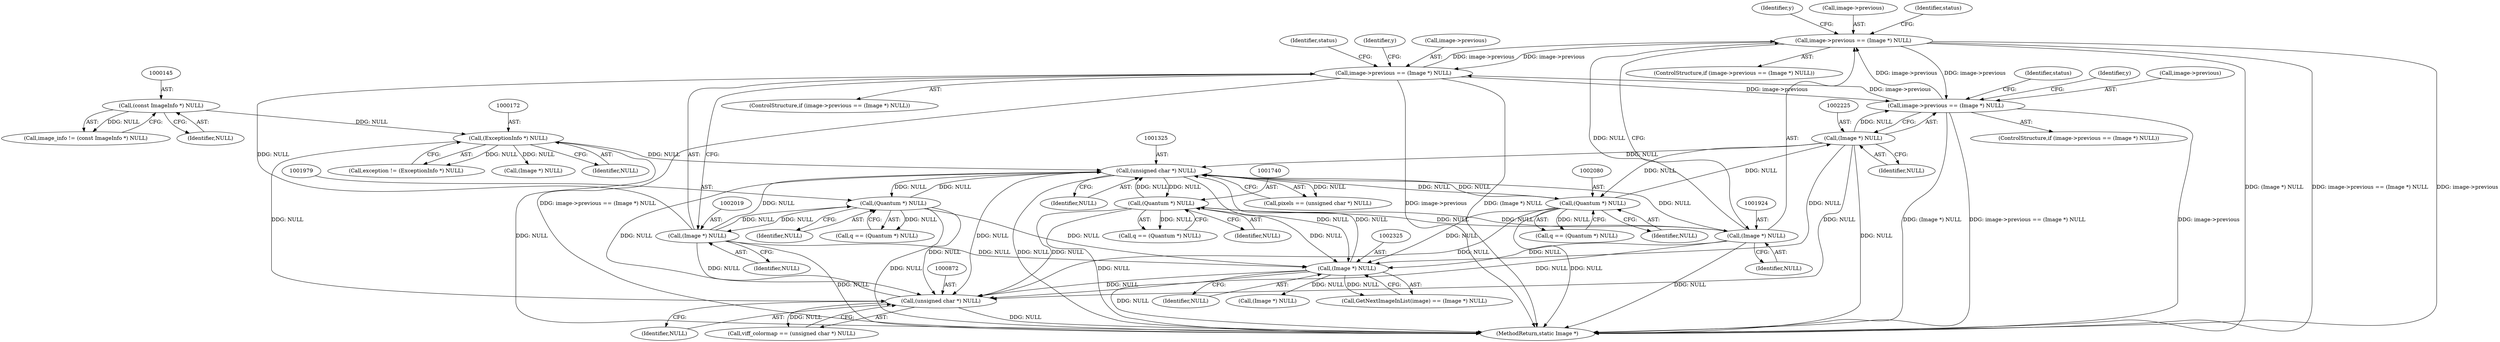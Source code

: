 digraph "0_ImageMagick_134463b926fa965571aa4febd61b810be5e7da05_0@pointer" {
"1001919" [label="(Call,image->previous == (Image *) NULL)"];
"1002014" [label="(Call,image->previous == (Image *) NULL)"];
"1002220" [label="(Call,image->previous == (Image *) NULL)"];
"1001919" [label="(Call,image->previous == (Image *) NULL)"];
"1001923" [label="(Call,(Image *) NULL)"];
"1001739" [label="(Call,(Quantum *) NULL)"];
"1001324" [label="(Call,(unsigned char *) NULL)"];
"1002224" [label="(Call,(Image *) NULL)"];
"1002079" [label="(Call,(Quantum *) NULL)"];
"1002018" [label="(Call,(Image *) NULL)"];
"1001978" [label="(Call,(Quantum *) NULL)"];
"1000871" [label="(Call,(unsigned char *) NULL)"];
"1002324" [label="(Call,(Image *) NULL)"];
"1000171" [label="(Call,(ExceptionInfo *) NULL)"];
"1000144" [label="(Call,(const ImageInfo *) NULL)"];
"1002220" [label="(Call,image->previous == (Image *) NULL)"];
"1002023" [label="(Identifier,status)"];
"1002229" [label="(Identifier,status)"];
"1001978" [label="(Call,(Quantum *) NULL)"];
"1001322" [label="(Call,pixels == (unsigned char *) NULL)"];
"1002321" [label="(Call,GetNextImageInList(image) == (Image *) NULL)"];
"1000142" [label="(Call,image_info != (const ImageInfo *) NULL)"];
"1002013" [label="(ControlStructure,if (image->previous == (Image *) NULL))"];
"1002370" [label="(MethodReturn,static Image *)"];
"1001925" [label="(Identifier,NULL)"];
"1002079" [label="(Call,(Quantum *) NULL)"];
"1001918" [label="(ControlStructure,if (image->previous == (Image *) NULL))"];
"1001976" [label="(Call,q == (Quantum *) NULL)"];
"1000171" [label="(Call,(ExceptionInfo *) NULL)"];
"1000169" [label="(Call,exception != (ExceptionInfo *) NULL)"];
"1001962" [label="(Identifier,y)"];
"1000202" [label="(Call,(Image *) NULL)"];
"1001737" [label="(Call,q == (Quantum *) NULL)"];
"1002077" [label="(Call,q == (Quantum *) NULL)"];
"1000144" [label="(Call,(const ImageInfo *) NULL)"];
"1001741" [label="(Identifier,NULL)"];
"1001923" [label="(Call,(Image *) NULL)"];
"1000146" [label="(Identifier,NULL)"];
"1001723" [label="(Identifier,y)"];
"1000873" [label="(Identifier,NULL)"];
"1002020" [label="(Identifier,NULL)"];
"1002326" [label="(Identifier,NULL)"];
"1002015" [label="(Call,image->previous)"];
"1001739" [label="(Call,(Quantum *) NULL)"];
"1002219" [label="(ControlStructure,if (image->previous == (Image *) NULL))"];
"1001324" [label="(Call,(unsigned char *) NULL)"];
"1002063" [label="(Identifier,y)"];
"1000869" [label="(Call,viff_colormap == (unsigned char *) NULL)"];
"1002333" [label="(Call,(Image *) NULL)"];
"1002018" [label="(Call,(Image *) NULL)"];
"1001920" [label="(Call,image->previous)"];
"1002324" [label="(Call,(Image *) NULL)"];
"1000173" [label="(Identifier,NULL)"];
"1000871" [label="(Call,(unsigned char *) NULL)"];
"1002014" [label="(Call,image->previous == (Image *) NULL)"];
"1001919" [label="(Call,image->previous == (Image *) NULL)"];
"1001326" [label="(Identifier,NULL)"];
"1001928" [label="(Identifier,status)"];
"1002221" [label="(Call,image->previous)"];
"1002224" [label="(Call,(Image *) NULL)"];
"1002226" [label="(Identifier,NULL)"];
"1001980" [label="(Identifier,NULL)"];
"1002081" [label="(Identifier,NULL)"];
"1001919" -> "1001918"  [label="AST: "];
"1001919" -> "1001923"  [label="CFG: "];
"1001920" -> "1001919"  [label="AST: "];
"1001923" -> "1001919"  [label="AST: "];
"1001928" -> "1001919"  [label="CFG: "];
"1001723" -> "1001919"  [label="CFG: "];
"1001919" -> "1002370"  [label="DDG: (Image *) NULL"];
"1001919" -> "1002370"  [label="DDG: image->previous == (Image *) NULL"];
"1001919" -> "1002370"  [label="DDG: image->previous"];
"1002014" -> "1001919"  [label="DDG: image->previous"];
"1002220" -> "1001919"  [label="DDG: image->previous"];
"1001923" -> "1001919"  [label="DDG: NULL"];
"1001919" -> "1002014"  [label="DDG: image->previous"];
"1001919" -> "1002220"  [label="DDG: image->previous"];
"1002014" -> "1002013"  [label="AST: "];
"1002014" -> "1002018"  [label="CFG: "];
"1002015" -> "1002014"  [label="AST: "];
"1002018" -> "1002014"  [label="AST: "];
"1002023" -> "1002014"  [label="CFG: "];
"1001962" -> "1002014"  [label="CFG: "];
"1002014" -> "1002370"  [label="DDG: (Image *) NULL"];
"1002014" -> "1002370"  [label="DDG: image->previous"];
"1002014" -> "1002370"  [label="DDG: image->previous == (Image *) NULL"];
"1002220" -> "1002014"  [label="DDG: image->previous"];
"1002018" -> "1002014"  [label="DDG: NULL"];
"1002014" -> "1002220"  [label="DDG: image->previous"];
"1002220" -> "1002219"  [label="AST: "];
"1002220" -> "1002224"  [label="CFG: "];
"1002221" -> "1002220"  [label="AST: "];
"1002224" -> "1002220"  [label="AST: "];
"1002229" -> "1002220"  [label="CFG: "];
"1002063" -> "1002220"  [label="CFG: "];
"1002220" -> "1002370"  [label="DDG: (Image *) NULL"];
"1002220" -> "1002370"  [label="DDG: image->previous == (Image *) NULL"];
"1002220" -> "1002370"  [label="DDG: image->previous"];
"1002224" -> "1002220"  [label="DDG: NULL"];
"1001923" -> "1001925"  [label="CFG: "];
"1001924" -> "1001923"  [label="AST: "];
"1001925" -> "1001923"  [label="AST: "];
"1001923" -> "1002370"  [label="DDG: NULL"];
"1001923" -> "1000871"  [label="DDG: NULL"];
"1001923" -> "1001324"  [label="DDG: NULL"];
"1001923" -> "1001739"  [label="DDG: NULL"];
"1001739" -> "1001923"  [label="DDG: NULL"];
"1001923" -> "1002324"  [label="DDG: NULL"];
"1001739" -> "1001737"  [label="AST: "];
"1001739" -> "1001741"  [label="CFG: "];
"1001740" -> "1001739"  [label="AST: "];
"1001741" -> "1001739"  [label="AST: "];
"1001737" -> "1001739"  [label="CFG: "];
"1001739" -> "1002370"  [label="DDG: NULL"];
"1001739" -> "1000871"  [label="DDG: NULL"];
"1001739" -> "1001324"  [label="DDG: NULL"];
"1001739" -> "1001737"  [label="DDG: NULL"];
"1001324" -> "1001739"  [label="DDG: NULL"];
"1001739" -> "1002324"  [label="DDG: NULL"];
"1001324" -> "1001322"  [label="AST: "];
"1001324" -> "1001326"  [label="CFG: "];
"1001325" -> "1001324"  [label="AST: "];
"1001326" -> "1001324"  [label="AST: "];
"1001322" -> "1001324"  [label="CFG: "];
"1001324" -> "1002370"  [label="DDG: NULL"];
"1001324" -> "1000871"  [label="DDG: NULL"];
"1001324" -> "1001322"  [label="DDG: NULL"];
"1002224" -> "1001324"  [label="DDG: NULL"];
"1002018" -> "1001324"  [label="DDG: NULL"];
"1002079" -> "1001324"  [label="DDG: NULL"];
"1001978" -> "1001324"  [label="DDG: NULL"];
"1000871" -> "1001324"  [label="DDG: NULL"];
"1002324" -> "1001324"  [label="DDG: NULL"];
"1000171" -> "1001324"  [label="DDG: NULL"];
"1001324" -> "1001978"  [label="DDG: NULL"];
"1001324" -> "1002079"  [label="DDG: NULL"];
"1001324" -> "1002324"  [label="DDG: NULL"];
"1002224" -> "1002226"  [label="CFG: "];
"1002225" -> "1002224"  [label="AST: "];
"1002226" -> "1002224"  [label="AST: "];
"1002224" -> "1002370"  [label="DDG: NULL"];
"1002224" -> "1000871"  [label="DDG: NULL"];
"1002224" -> "1002079"  [label="DDG: NULL"];
"1002079" -> "1002224"  [label="DDG: NULL"];
"1002224" -> "1002324"  [label="DDG: NULL"];
"1002079" -> "1002077"  [label="AST: "];
"1002079" -> "1002081"  [label="CFG: "];
"1002080" -> "1002079"  [label="AST: "];
"1002081" -> "1002079"  [label="AST: "];
"1002077" -> "1002079"  [label="CFG: "];
"1002079" -> "1002370"  [label="DDG: NULL"];
"1002079" -> "1000871"  [label="DDG: NULL"];
"1002079" -> "1002077"  [label="DDG: NULL"];
"1002079" -> "1002324"  [label="DDG: NULL"];
"1002018" -> "1002020"  [label="CFG: "];
"1002019" -> "1002018"  [label="AST: "];
"1002020" -> "1002018"  [label="AST: "];
"1002018" -> "1002370"  [label="DDG: NULL"];
"1002018" -> "1000871"  [label="DDG: NULL"];
"1002018" -> "1001978"  [label="DDG: NULL"];
"1001978" -> "1002018"  [label="DDG: NULL"];
"1002018" -> "1002324"  [label="DDG: NULL"];
"1001978" -> "1001976"  [label="AST: "];
"1001978" -> "1001980"  [label="CFG: "];
"1001979" -> "1001978"  [label="AST: "];
"1001980" -> "1001978"  [label="AST: "];
"1001976" -> "1001978"  [label="CFG: "];
"1001978" -> "1002370"  [label="DDG: NULL"];
"1001978" -> "1000871"  [label="DDG: NULL"];
"1001978" -> "1001976"  [label="DDG: NULL"];
"1001978" -> "1002324"  [label="DDG: NULL"];
"1000871" -> "1000869"  [label="AST: "];
"1000871" -> "1000873"  [label="CFG: "];
"1000872" -> "1000871"  [label="AST: "];
"1000873" -> "1000871"  [label="AST: "];
"1000869" -> "1000871"  [label="CFG: "];
"1000871" -> "1002370"  [label="DDG: NULL"];
"1000871" -> "1000869"  [label="DDG: NULL"];
"1002324" -> "1000871"  [label="DDG: NULL"];
"1000171" -> "1000871"  [label="DDG: NULL"];
"1002324" -> "1002321"  [label="AST: "];
"1002324" -> "1002326"  [label="CFG: "];
"1002325" -> "1002324"  [label="AST: "];
"1002326" -> "1002324"  [label="AST: "];
"1002321" -> "1002324"  [label="CFG: "];
"1002324" -> "1002370"  [label="DDG: NULL"];
"1002324" -> "1002321"  [label="DDG: NULL"];
"1002324" -> "1002333"  [label="DDG: NULL"];
"1000171" -> "1000169"  [label="AST: "];
"1000171" -> "1000173"  [label="CFG: "];
"1000172" -> "1000171"  [label="AST: "];
"1000173" -> "1000171"  [label="AST: "];
"1000169" -> "1000171"  [label="CFG: "];
"1000171" -> "1002370"  [label="DDG: NULL"];
"1000171" -> "1000169"  [label="DDG: NULL"];
"1000144" -> "1000171"  [label="DDG: NULL"];
"1000171" -> "1000202"  [label="DDG: NULL"];
"1000144" -> "1000142"  [label="AST: "];
"1000144" -> "1000146"  [label="CFG: "];
"1000145" -> "1000144"  [label="AST: "];
"1000146" -> "1000144"  [label="AST: "];
"1000142" -> "1000144"  [label="CFG: "];
"1000144" -> "1000142"  [label="DDG: NULL"];
}
